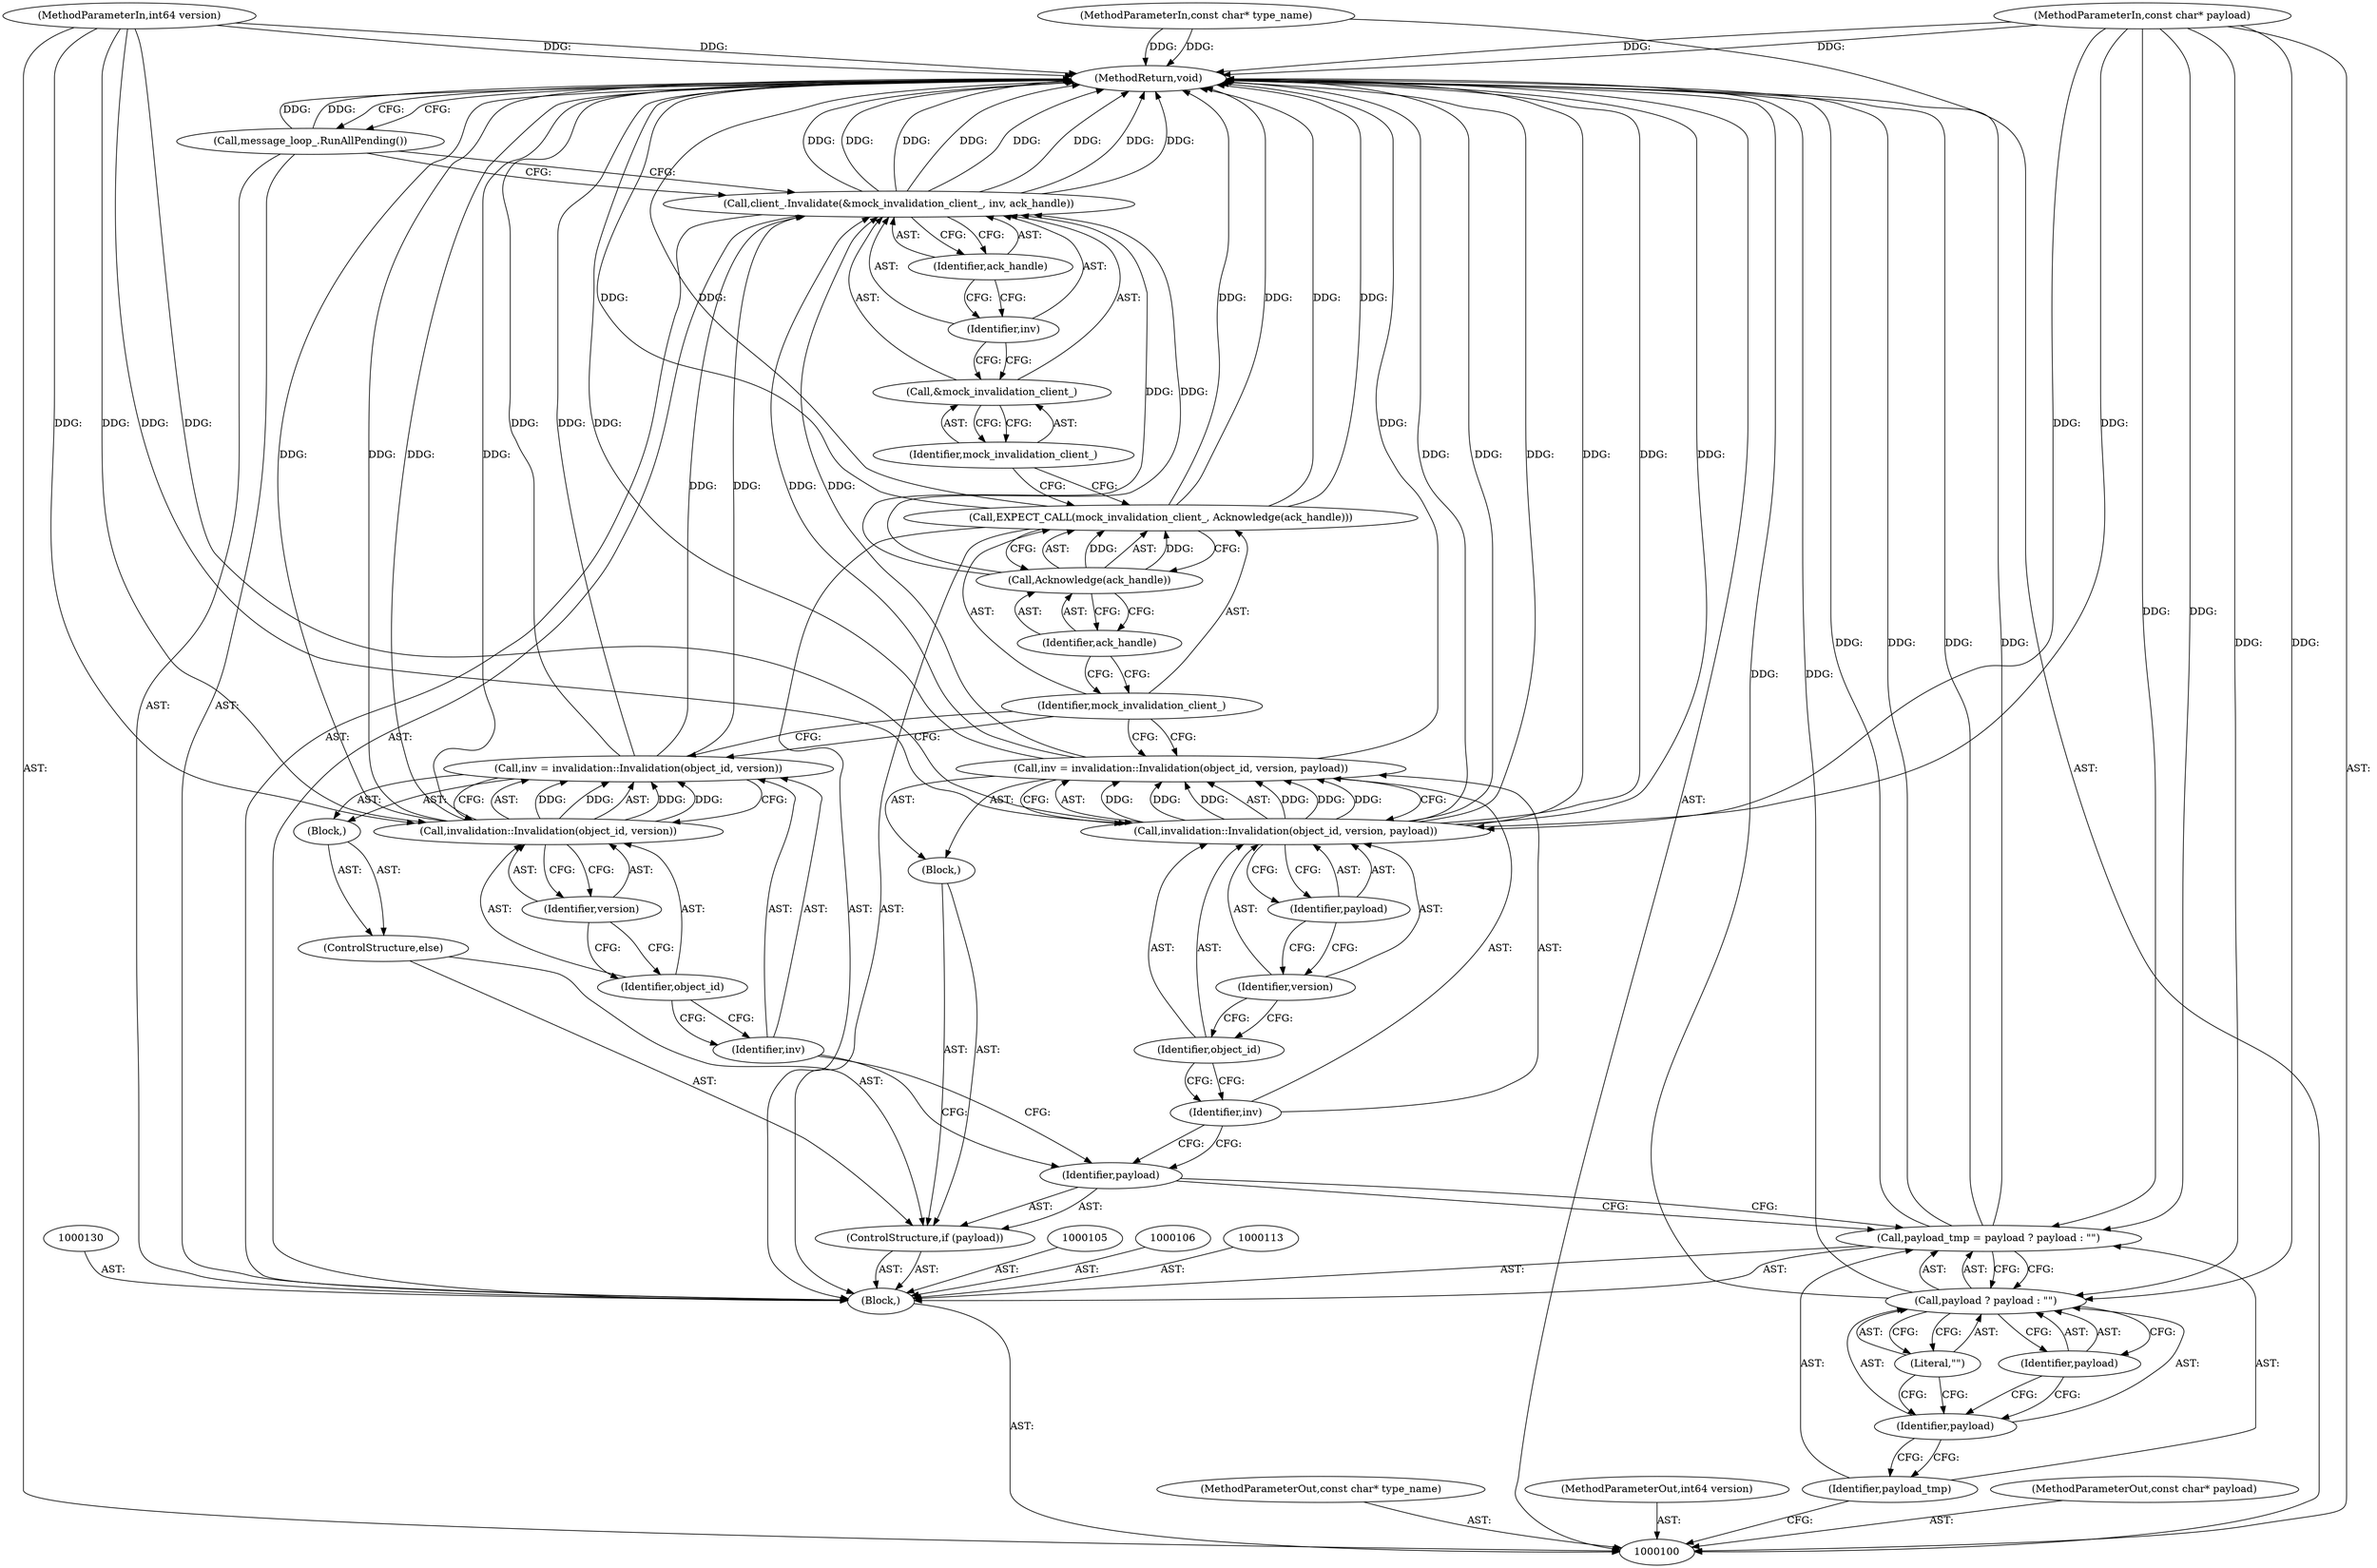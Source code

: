 digraph "1_Chrome_8a50f99c25fb70ff43aaa82b6f9569db383f0ca8_10" {
"1000141" [label="(MethodReturn,void)"];
"1000101" [label="(MethodParameterIn,const char* type_name)"];
"1000190" [label="(MethodParameterOut,const char* type_name)"];
"1000127" [label="(Call,invalidation::Invalidation(object_id, version))"];
"1000128" [label="(Identifier,object_id)"];
"1000129" [label="(Identifier,version)"];
"1000125" [label="(Call,inv = invalidation::Invalidation(object_id, version))"];
"1000126" [label="(Identifier,inv)"];
"1000132" [label="(Identifier,mock_invalidation_client_)"];
"1000131" [label="(Call,EXPECT_CALL(mock_invalidation_client_, Acknowledge(ack_handle)))"];
"1000133" [label="(Call,Acknowledge(ack_handle))"];
"1000134" [label="(Identifier,ack_handle)"];
"1000136" [label="(Call,&mock_invalidation_client_)"];
"1000137" [label="(Identifier,mock_invalidation_client_)"];
"1000135" [label="(Call,client_.Invalidate(&mock_invalidation_client_, inv, ack_handle))"];
"1000138" [label="(Identifier,inv)"];
"1000139" [label="(Identifier,ack_handle)"];
"1000140" [label="(Call,message_loop_.RunAllPending())"];
"1000102" [label="(MethodParameterIn,int64 version)"];
"1000191" [label="(MethodParameterOut,int64 version)"];
"1000103" [label="(MethodParameterIn,const char* payload)"];
"1000192" [label="(MethodParameterOut,const char* payload)"];
"1000104" [label="(Block,)"];
"1000107" [label="(Call,payload_tmp = payload ? payload : \"\")"];
"1000108" [label="(Identifier,payload_tmp)"];
"1000109" [label="(Call,payload ? payload : \"\")"];
"1000110" [label="(Identifier,payload)"];
"1000111" [label="(Identifier,payload)"];
"1000112" [label="(Literal,\"\")"];
"1000116" [label="(Block,)"];
"1000114" [label="(ControlStructure,if (payload))"];
"1000115" [label="(Identifier,payload)"];
"1000119" [label="(Call,invalidation::Invalidation(object_id, version, payload))"];
"1000120" [label="(Identifier,object_id)"];
"1000121" [label="(Identifier,version)"];
"1000122" [label="(Identifier,payload)"];
"1000117" [label="(Call,inv = invalidation::Invalidation(object_id, version, payload))"];
"1000118" [label="(Identifier,inv)"];
"1000124" [label="(Block,)"];
"1000123" [label="(ControlStructure,else)"];
"1000141" -> "1000100"  [label="AST: "];
"1000141" -> "1000140"  [label="CFG: "];
"1000107" -> "1000141"  [label="DDG: "];
"1000107" -> "1000141"  [label="DDG: "];
"1000140" -> "1000141"  [label="DDG: "];
"1000119" -> "1000141"  [label="DDG: "];
"1000119" -> "1000141"  [label="DDG: "];
"1000119" -> "1000141"  [label="DDG: "];
"1000125" -> "1000141"  [label="DDG: "];
"1000117" -> "1000141"  [label="DDG: "];
"1000109" -> "1000141"  [label="DDG: "];
"1000131" -> "1000141"  [label="DDG: "];
"1000131" -> "1000141"  [label="DDG: "];
"1000131" -> "1000141"  [label="DDG: "];
"1000135" -> "1000141"  [label="DDG: "];
"1000135" -> "1000141"  [label="DDG: "];
"1000135" -> "1000141"  [label="DDG: "];
"1000135" -> "1000141"  [label="DDG: "];
"1000127" -> "1000141"  [label="DDG: "];
"1000127" -> "1000141"  [label="DDG: "];
"1000103" -> "1000141"  [label="DDG: "];
"1000102" -> "1000141"  [label="DDG: "];
"1000101" -> "1000141"  [label="DDG: "];
"1000101" -> "1000100"  [label="AST: "];
"1000101" -> "1000141"  [label="DDG: "];
"1000190" -> "1000100"  [label="AST: "];
"1000127" -> "1000125"  [label="AST: "];
"1000127" -> "1000129"  [label="CFG: "];
"1000128" -> "1000127"  [label="AST: "];
"1000129" -> "1000127"  [label="AST: "];
"1000125" -> "1000127"  [label="CFG: "];
"1000127" -> "1000141"  [label="DDG: "];
"1000127" -> "1000141"  [label="DDG: "];
"1000127" -> "1000125"  [label="DDG: "];
"1000127" -> "1000125"  [label="DDG: "];
"1000102" -> "1000127"  [label="DDG: "];
"1000128" -> "1000127"  [label="AST: "];
"1000128" -> "1000126"  [label="CFG: "];
"1000129" -> "1000128"  [label="CFG: "];
"1000129" -> "1000127"  [label="AST: "];
"1000129" -> "1000128"  [label="CFG: "];
"1000127" -> "1000129"  [label="CFG: "];
"1000125" -> "1000124"  [label="AST: "];
"1000125" -> "1000127"  [label="CFG: "];
"1000126" -> "1000125"  [label="AST: "];
"1000127" -> "1000125"  [label="AST: "];
"1000132" -> "1000125"  [label="CFG: "];
"1000125" -> "1000141"  [label="DDG: "];
"1000127" -> "1000125"  [label="DDG: "];
"1000127" -> "1000125"  [label="DDG: "];
"1000125" -> "1000135"  [label="DDG: "];
"1000126" -> "1000125"  [label="AST: "];
"1000126" -> "1000115"  [label="CFG: "];
"1000128" -> "1000126"  [label="CFG: "];
"1000132" -> "1000131"  [label="AST: "];
"1000132" -> "1000117"  [label="CFG: "];
"1000132" -> "1000125"  [label="CFG: "];
"1000134" -> "1000132"  [label="CFG: "];
"1000131" -> "1000104"  [label="AST: "];
"1000131" -> "1000133"  [label="CFG: "];
"1000132" -> "1000131"  [label="AST: "];
"1000133" -> "1000131"  [label="AST: "];
"1000137" -> "1000131"  [label="CFG: "];
"1000131" -> "1000141"  [label="DDG: "];
"1000131" -> "1000141"  [label="DDG: "];
"1000131" -> "1000141"  [label="DDG: "];
"1000133" -> "1000131"  [label="DDG: "];
"1000133" -> "1000131"  [label="AST: "];
"1000133" -> "1000134"  [label="CFG: "];
"1000134" -> "1000133"  [label="AST: "];
"1000131" -> "1000133"  [label="CFG: "];
"1000133" -> "1000131"  [label="DDG: "];
"1000133" -> "1000135"  [label="DDG: "];
"1000134" -> "1000133"  [label="AST: "];
"1000134" -> "1000132"  [label="CFG: "];
"1000133" -> "1000134"  [label="CFG: "];
"1000136" -> "1000135"  [label="AST: "];
"1000136" -> "1000137"  [label="CFG: "];
"1000137" -> "1000136"  [label="AST: "];
"1000138" -> "1000136"  [label="CFG: "];
"1000137" -> "1000136"  [label="AST: "];
"1000137" -> "1000131"  [label="CFG: "];
"1000136" -> "1000137"  [label="CFG: "];
"1000135" -> "1000104"  [label="AST: "];
"1000135" -> "1000139"  [label="CFG: "];
"1000136" -> "1000135"  [label="AST: "];
"1000138" -> "1000135"  [label="AST: "];
"1000139" -> "1000135"  [label="AST: "];
"1000140" -> "1000135"  [label="CFG: "];
"1000135" -> "1000141"  [label="DDG: "];
"1000135" -> "1000141"  [label="DDG: "];
"1000135" -> "1000141"  [label="DDG: "];
"1000135" -> "1000141"  [label="DDG: "];
"1000125" -> "1000135"  [label="DDG: "];
"1000117" -> "1000135"  [label="DDG: "];
"1000133" -> "1000135"  [label="DDG: "];
"1000138" -> "1000135"  [label="AST: "];
"1000138" -> "1000136"  [label="CFG: "];
"1000139" -> "1000138"  [label="CFG: "];
"1000139" -> "1000135"  [label="AST: "];
"1000139" -> "1000138"  [label="CFG: "];
"1000135" -> "1000139"  [label="CFG: "];
"1000140" -> "1000104"  [label="AST: "];
"1000140" -> "1000135"  [label="CFG: "];
"1000141" -> "1000140"  [label="CFG: "];
"1000140" -> "1000141"  [label="DDG: "];
"1000102" -> "1000100"  [label="AST: "];
"1000102" -> "1000141"  [label="DDG: "];
"1000102" -> "1000119"  [label="DDG: "];
"1000102" -> "1000127"  [label="DDG: "];
"1000191" -> "1000100"  [label="AST: "];
"1000103" -> "1000100"  [label="AST: "];
"1000103" -> "1000141"  [label="DDG: "];
"1000103" -> "1000107"  [label="DDG: "];
"1000103" -> "1000109"  [label="DDG: "];
"1000103" -> "1000119"  [label="DDG: "];
"1000192" -> "1000100"  [label="AST: "];
"1000104" -> "1000100"  [label="AST: "];
"1000105" -> "1000104"  [label="AST: "];
"1000106" -> "1000104"  [label="AST: "];
"1000107" -> "1000104"  [label="AST: "];
"1000113" -> "1000104"  [label="AST: "];
"1000114" -> "1000104"  [label="AST: "];
"1000130" -> "1000104"  [label="AST: "];
"1000131" -> "1000104"  [label="AST: "];
"1000135" -> "1000104"  [label="AST: "];
"1000140" -> "1000104"  [label="AST: "];
"1000107" -> "1000104"  [label="AST: "];
"1000107" -> "1000109"  [label="CFG: "];
"1000108" -> "1000107"  [label="AST: "];
"1000109" -> "1000107"  [label="AST: "];
"1000115" -> "1000107"  [label="CFG: "];
"1000107" -> "1000141"  [label="DDG: "];
"1000107" -> "1000141"  [label="DDG: "];
"1000103" -> "1000107"  [label="DDG: "];
"1000108" -> "1000107"  [label="AST: "];
"1000108" -> "1000100"  [label="CFG: "];
"1000110" -> "1000108"  [label="CFG: "];
"1000109" -> "1000107"  [label="AST: "];
"1000109" -> "1000111"  [label="CFG: "];
"1000109" -> "1000112"  [label="CFG: "];
"1000110" -> "1000109"  [label="AST: "];
"1000111" -> "1000109"  [label="AST: "];
"1000112" -> "1000109"  [label="AST: "];
"1000107" -> "1000109"  [label="CFG: "];
"1000109" -> "1000141"  [label="DDG: "];
"1000103" -> "1000109"  [label="DDG: "];
"1000110" -> "1000109"  [label="AST: "];
"1000110" -> "1000108"  [label="CFG: "];
"1000111" -> "1000110"  [label="CFG: "];
"1000112" -> "1000110"  [label="CFG: "];
"1000111" -> "1000109"  [label="AST: "];
"1000111" -> "1000110"  [label="CFG: "];
"1000109" -> "1000111"  [label="CFG: "];
"1000112" -> "1000109"  [label="AST: "];
"1000112" -> "1000110"  [label="CFG: "];
"1000109" -> "1000112"  [label="CFG: "];
"1000116" -> "1000114"  [label="AST: "];
"1000117" -> "1000116"  [label="AST: "];
"1000114" -> "1000104"  [label="AST: "];
"1000115" -> "1000114"  [label="AST: "];
"1000116" -> "1000114"  [label="AST: "];
"1000123" -> "1000114"  [label="AST: "];
"1000115" -> "1000114"  [label="AST: "];
"1000115" -> "1000107"  [label="CFG: "];
"1000118" -> "1000115"  [label="CFG: "];
"1000126" -> "1000115"  [label="CFG: "];
"1000119" -> "1000117"  [label="AST: "];
"1000119" -> "1000122"  [label="CFG: "];
"1000120" -> "1000119"  [label="AST: "];
"1000121" -> "1000119"  [label="AST: "];
"1000122" -> "1000119"  [label="AST: "];
"1000117" -> "1000119"  [label="CFG: "];
"1000119" -> "1000141"  [label="DDG: "];
"1000119" -> "1000141"  [label="DDG: "];
"1000119" -> "1000141"  [label="DDG: "];
"1000119" -> "1000117"  [label="DDG: "];
"1000119" -> "1000117"  [label="DDG: "];
"1000119" -> "1000117"  [label="DDG: "];
"1000102" -> "1000119"  [label="DDG: "];
"1000103" -> "1000119"  [label="DDG: "];
"1000120" -> "1000119"  [label="AST: "];
"1000120" -> "1000118"  [label="CFG: "];
"1000121" -> "1000120"  [label="CFG: "];
"1000121" -> "1000119"  [label="AST: "];
"1000121" -> "1000120"  [label="CFG: "];
"1000122" -> "1000121"  [label="CFG: "];
"1000122" -> "1000119"  [label="AST: "];
"1000122" -> "1000121"  [label="CFG: "];
"1000119" -> "1000122"  [label="CFG: "];
"1000117" -> "1000116"  [label="AST: "];
"1000117" -> "1000119"  [label="CFG: "];
"1000118" -> "1000117"  [label="AST: "];
"1000119" -> "1000117"  [label="AST: "];
"1000132" -> "1000117"  [label="CFG: "];
"1000117" -> "1000141"  [label="DDG: "];
"1000119" -> "1000117"  [label="DDG: "];
"1000119" -> "1000117"  [label="DDG: "];
"1000119" -> "1000117"  [label="DDG: "];
"1000117" -> "1000135"  [label="DDG: "];
"1000118" -> "1000117"  [label="AST: "];
"1000118" -> "1000115"  [label="CFG: "];
"1000120" -> "1000118"  [label="CFG: "];
"1000124" -> "1000123"  [label="AST: "];
"1000125" -> "1000124"  [label="AST: "];
"1000123" -> "1000114"  [label="AST: "];
"1000124" -> "1000123"  [label="AST: "];
}
